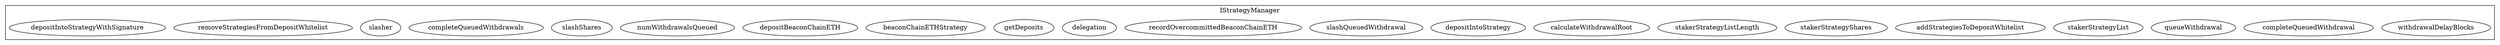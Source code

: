 strict digraph {
subgraph cluster_7074_IStrategyManager {
label = "IStrategyManager"
"7074_withdrawalDelayBlocks" [label="withdrawalDelayBlocks"]
"7074_completeQueuedWithdrawal" [label="completeQueuedWithdrawal"]
"7074_queueWithdrawal" [label="queueWithdrawal"]
"7074_stakerStrategyList" [label="stakerStrategyList"]
"7074_addStrategiesToDepositWhitelist" [label="addStrategiesToDepositWhitelist"]
"7074_stakerStrategyShares" [label="stakerStrategyShares"]
"7074_stakerStrategyListLength" [label="stakerStrategyListLength"]
"7074_calculateWithdrawalRoot" [label="calculateWithdrawalRoot"]
"7074_depositIntoStrategy" [label="depositIntoStrategy"]
"7074_slashQueuedWithdrawal" [label="slashQueuedWithdrawal"]
"7074_recordOvercommittedBeaconChainETH" [label="recordOvercommittedBeaconChainETH"]
"7074_delegation" [label="delegation"]
"7074_getDeposits" [label="getDeposits"]
"7074_beaconChainETHStrategy" [label="beaconChainETHStrategy"]
"7074_depositBeaconChainETH" [label="depositBeaconChainETH"]
"7074_numWithdrawalsQueued" [label="numWithdrawalsQueued"]
"7074_slashShares" [label="slashShares"]
"7074_completeQueuedWithdrawals" [label="completeQueuedWithdrawals"]
"7074_slasher" [label="slasher"]
"7074_removeStrategiesFromDepositWhitelist" [label="removeStrategiesFromDepositWhitelist"]
"7074_depositIntoStrategyWithSignature" [label="depositIntoStrategyWithSignature"]
}subgraph cluster_solidity {
label = "[Solidity]"
}
}